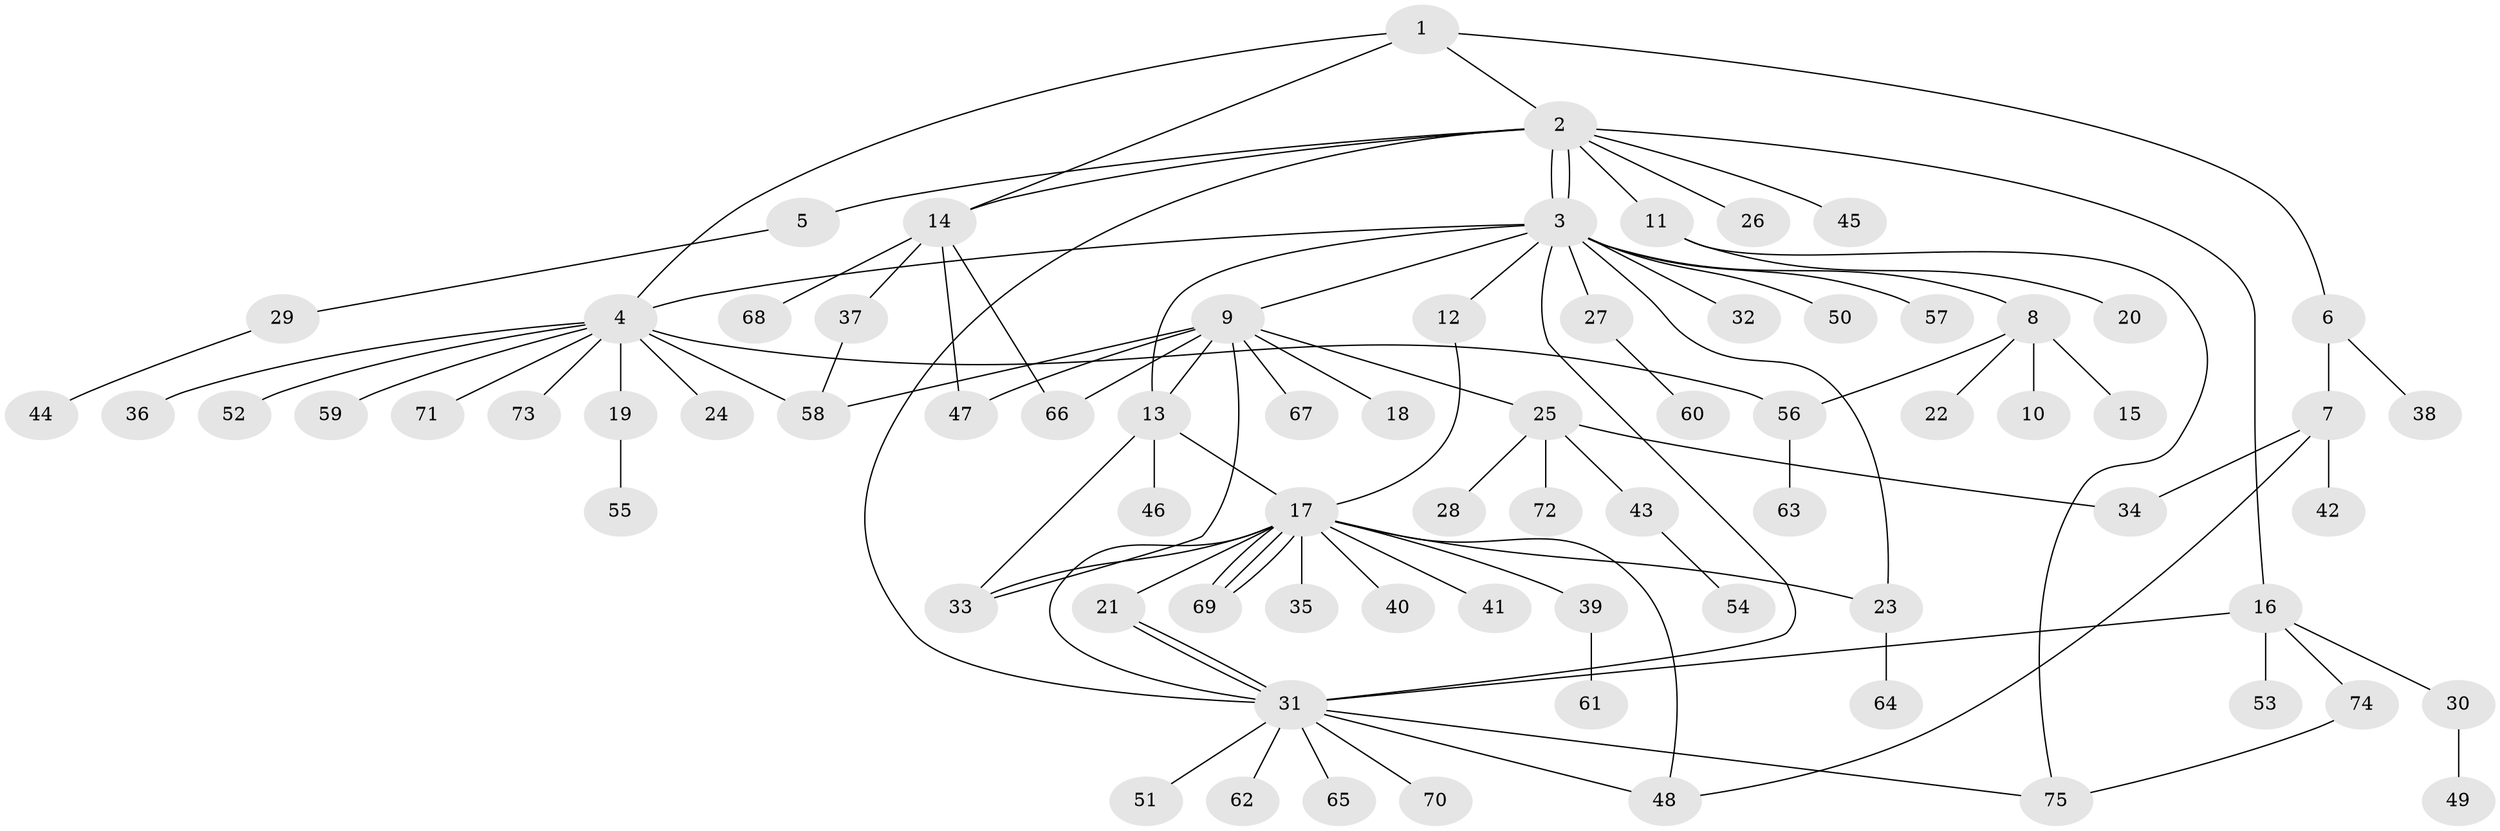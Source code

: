 // Generated by graph-tools (version 1.1) at 2025/48/03/09/25 04:48:53]
// undirected, 75 vertices, 99 edges
graph export_dot {
graph [start="1"]
  node [color=gray90,style=filled];
  1;
  2;
  3;
  4;
  5;
  6;
  7;
  8;
  9;
  10;
  11;
  12;
  13;
  14;
  15;
  16;
  17;
  18;
  19;
  20;
  21;
  22;
  23;
  24;
  25;
  26;
  27;
  28;
  29;
  30;
  31;
  32;
  33;
  34;
  35;
  36;
  37;
  38;
  39;
  40;
  41;
  42;
  43;
  44;
  45;
  46;
  47;
  48;
  49;
  50;
  51;
  52;
  53;
  54;
  55;
  56;
  57;
  58;
  59;
  60;
  61;
  62;
  63;
  64;
  65;
  66;
  67;
  68;
  69;
  70;
  71;
  72;
  73;
  74;
  75;
  1 -- 2;
  1 -- 4;
  1 -- 6;
  1 -- 14;
  2 -- 3;
  2 -- 3;
  2 -- 5;
  2 -- 11;
  2 -- 14;
  2 -- 16;
  2 -- 26;
  2 -- 31;
  2 -- 45;
  3 -- 4;
  3 -- 8;
  3 -- 9;
  3 -- 12;
  3 -- 13;
  3 -- 23;
  3 -- 27;
  3 -- 31;
  3 -- 32;
  3 -- 50;
  3 -- 57;
  4 -- 19;
  4 -- 24;
  4 -- 36;
  4 -- 52;
  4 -- 56;
  4 -- 58;
  4 -- 59;
  4 -- 71;
  4 -- 73;
  5 -- 29;
  6 -- 7;
  6 -- 38;
  7 -- 34;
  7 -- 42;
  7 -- 48;
  8 -- 10;
  8 -- 15;
  8 -- 22;
  8 -- 56;
  9 -- 13;
  9 -- 18;
  9 -- 25;
  9 -- 33;
  9 -- 47;
  9 -- 58;
  9 -- 66;
  9 -- 67;
  11 -- 20;
  11 -- 75;
  12 -- 17;
  13 -- 17;
  13 -- 33;
  13 -- 46;
  14 -- 37;
  14 -- 47;
  14 -- 66;
  14 -- 68;
  16 -- 30;
  16 -- 31;
  16 -- 53;
  16 -- 74;
  17 -- 21;
  17 -- 23;
  17 -- 31;
  17 -- 33;
  17 -- 35;
  17 -- 39;
  17 -- 40;
  17 -- 41;
  17 -- 48;
  17 -- 69;
  17 -- 69;
  17 -- 69;
  19 -- 55;
  21 -- 31;
  21 -- 31;
  23 -- 64;
  25 -- 28;
  25 -- 34;
  25 -- 43;
  25 -- 72;
  27 -- 60;
  29 -- 44;
  30 -- 49;
  31 -- 48;
  31 -- 51;
  31 -- 62;
  31 -- 65;
  31 -- 70;
  31 -- 75;
  37 -- 58;
  39 -- 61;
  43 -- 54;
  56 -- 63;
  74 -- 75;
}
